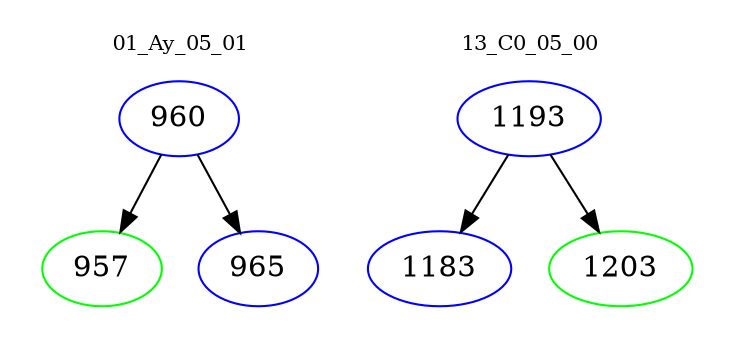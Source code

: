 digraph{
subgraph cluster_0 {
color = white
label = "01_Ay_05_01";
fontsize=10;
T0_960 [label="960", color="blue"]
T0_960 -> T0_957 [color="black"]
T0_957 [label="957", color="green"]
T0_960 -> T0_965 [color="black"]
T0_965 [label="965", color="blue"]
}
subgraph cluster_1 {
color = white
label = "13_C0_05_00";
fontsize=10;
T1_1193 [label="1193", color="blue"]
T1_1193 -> T1_1183 [color="black"]
T1_1183 [label="1183", color="blue"]
T1_1193 -> T1_1203 [color="black"]
T1_1203 [label="1203", color="green"]
}
}
